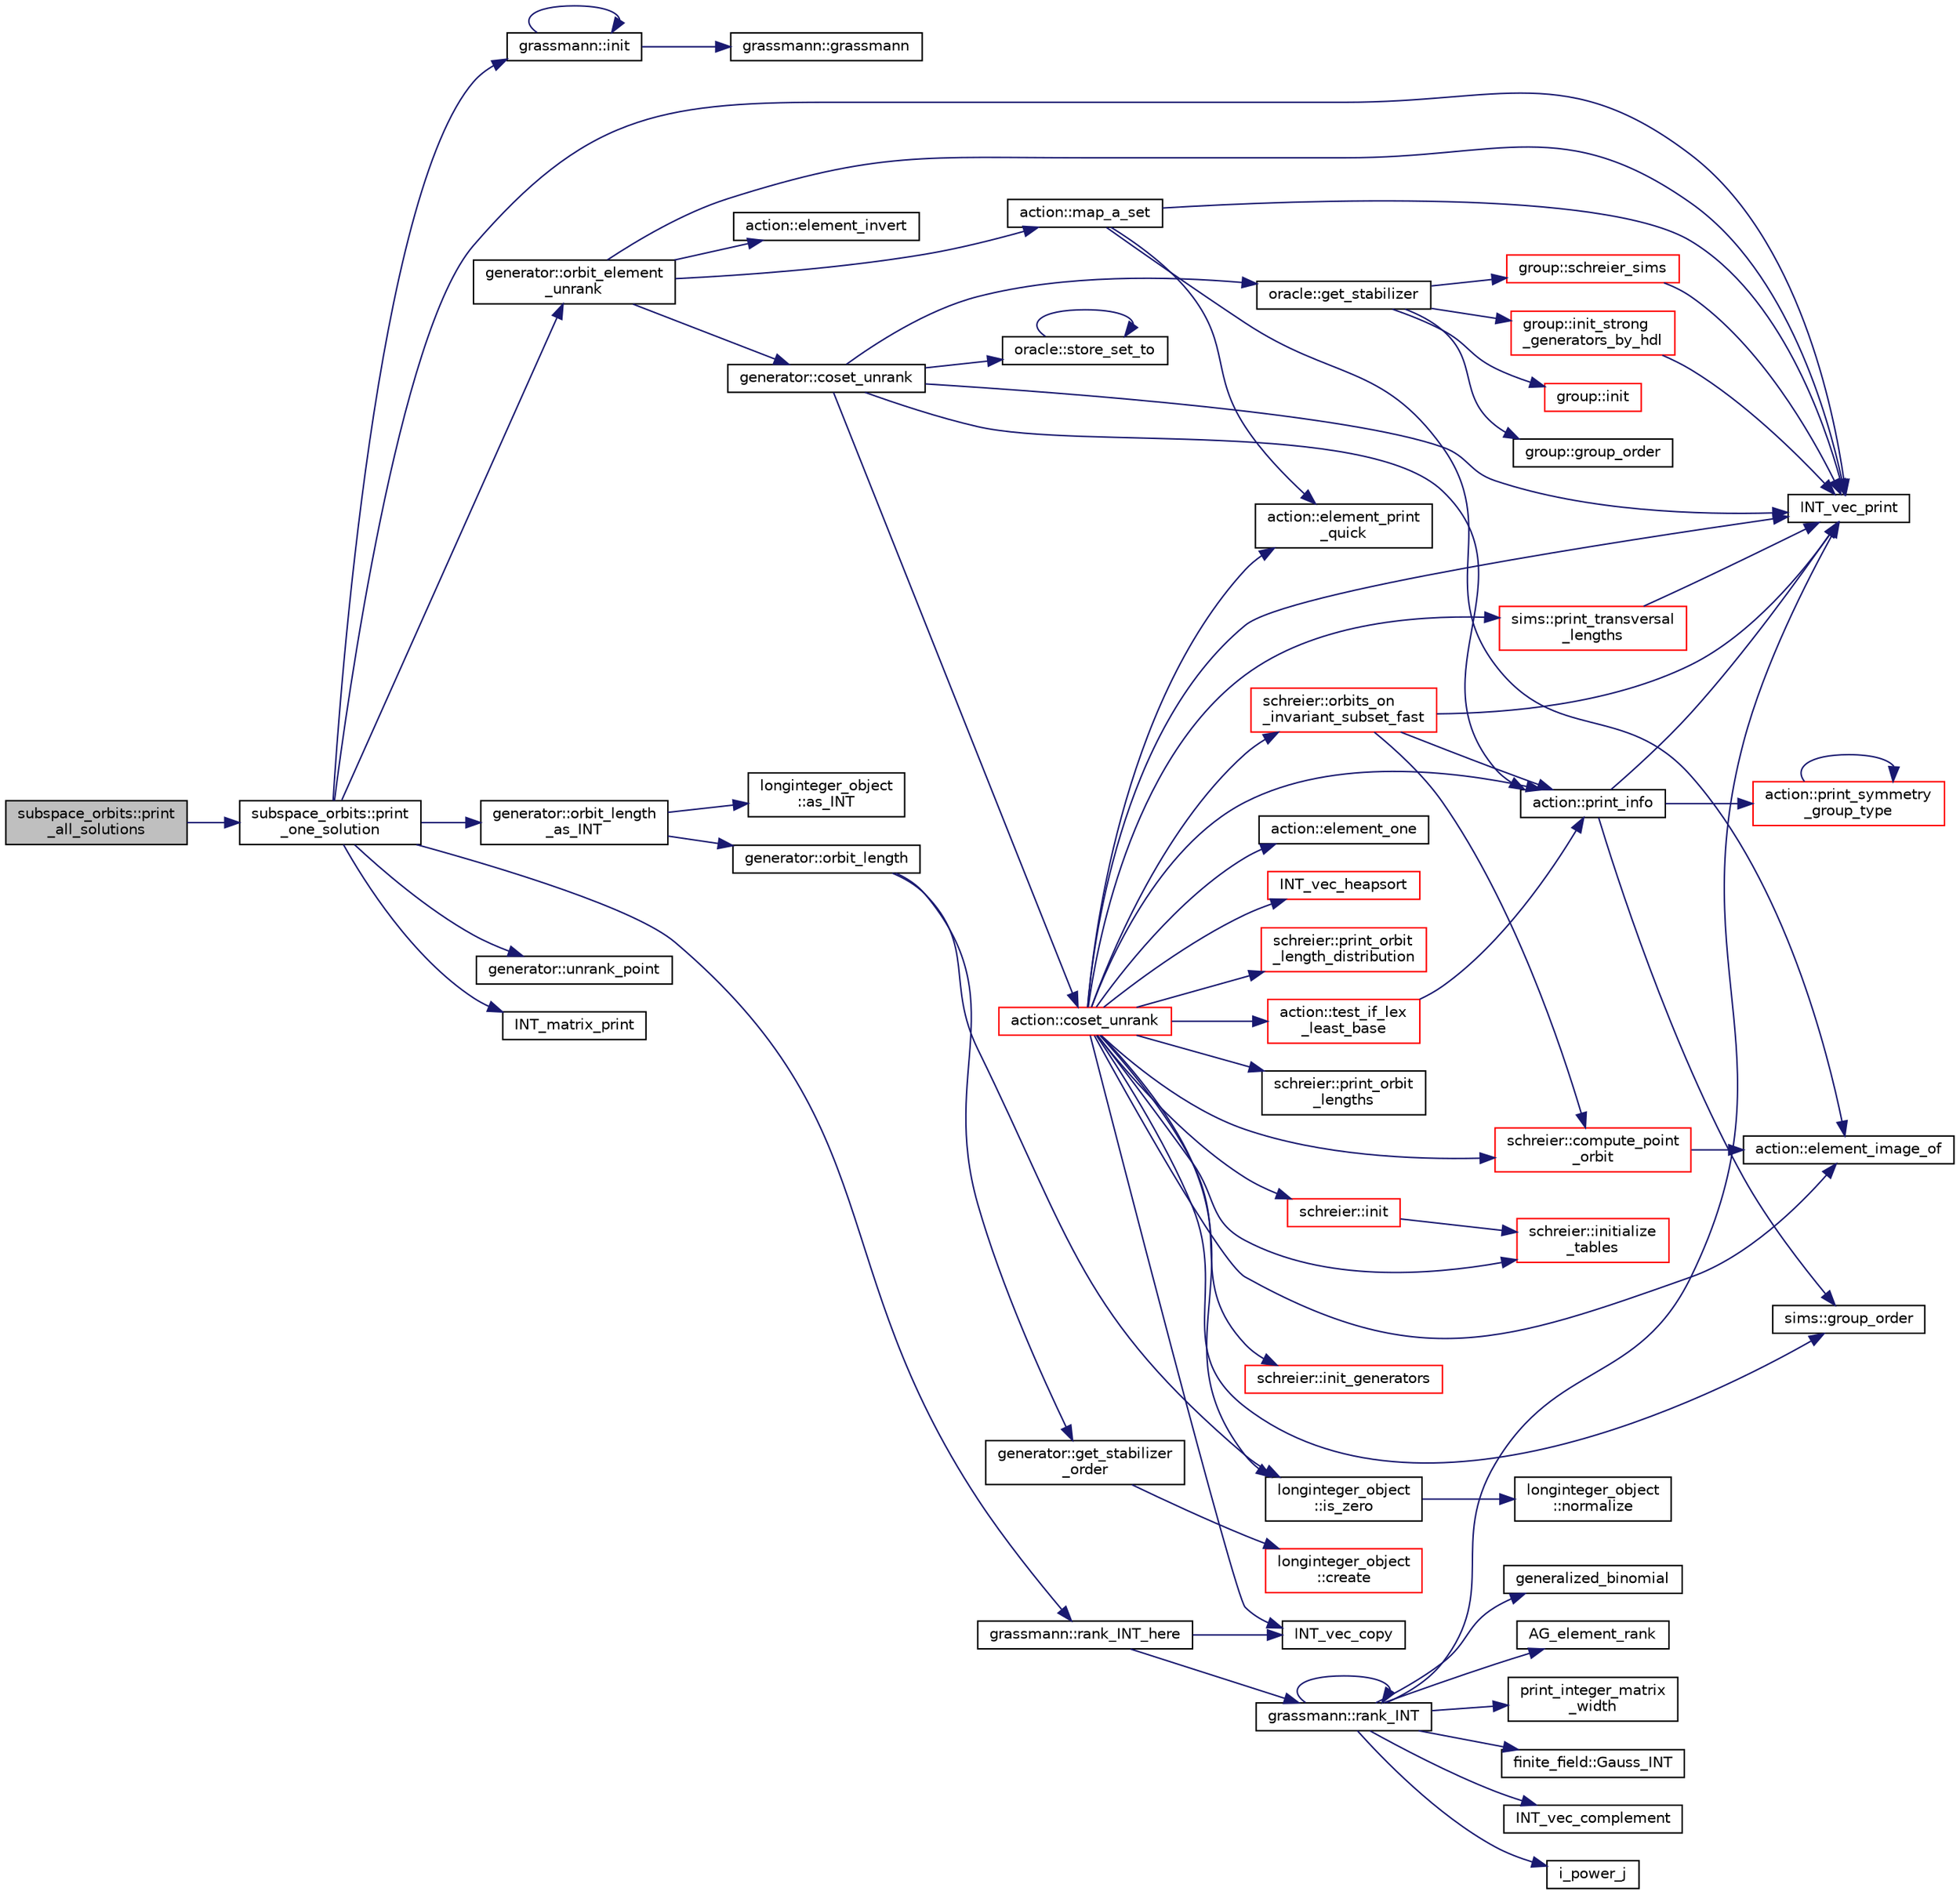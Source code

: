digraph "subspace_orbits::print_all_solutions"
{
  edge [fontname="Helvetica",fontsize="10",labelfontname="Helvetica",labelfontsize="10"];
  node [fontname="Helvetica",fontsize="10",shape=record];
  rankdir="LR";
  Node1034 [label="subspace_orbits::print\l_all_solutions",height=0.2,width=0.4,color="black", fillcolor="grey75", style="filled", fontcolor="black"];
  Node1034 -> Node1035 [color="midnightblue",fontsize="10",style="solid",fontname="Helvetica"];
  Node1035 [label="subspace_orbits::print\l_one_solution",height=0.2,width=0.4,color="black", fillcolor="white", style="filled",URL="$d2/d9f/classsubspace__orbits.html#a9047cdfdfc64339f714ffe5e12a4b35f"];
  Node1035 -> Node1036 [color="midnightblue",fontsize="10",style="solid",fontname="Helvetica"];
  Node1036 [label="grassmann::init",height=0.2,width=0.4,color="black", fillcolor="white", style="filled",URL="$df/d02/classgrassmann.html#a2e8cf7b9f203254493d7c2607c17d498"];
  Node1036 -> Node1037 [color="midnightblue",fontsize="10",style="solid",fontname="Helvetica"];
  Node1037 [label="grassmann::grassmann",height=0.2,width=0.4,color="black", fillcolor="white", style="filled",URL="$df/d02/classgrassmann.html#a252a85d3b74eb4fbd5771f4152a5f272"];
  Node1036 -> Node1036 [color="midnightblue",fontsize="10",style="solid",fontname="Helvetica"];
  Node1035 -> Node1038 [color="midnightblue",fontsize="10",style="solid",fontname="Helvetica"];
  Node1038 [label="INT_vec_print",height=0.2,width=0.4,color="black", fillcolor="white", style="filled",URL="$df/dbf/sajeeb_8_c.html#a79a5901af0b47dd0d694109543c027fe"];
  Node1035 -> Node1039 [color="midnightblue",fontsize="10",style="solid",fontname="Helvetica"];
  Node1039 [label="generator::orbit_length\l_as_INT",height=0.2,width=0.4,color="black", fillcolor="white", style="filled",URL="$d7/d73/classgenerator.html#aecb478b303fd91af6a914f541906da39"];
  Node1039 -> Node1040 [color="midnightblue",fontsize="10",style="solid",fontname="Helvetica"];
  Node1040 [label="generator::orbit_length",height=0.2,width=0.4,color="black", fillcolor="white", style="filled",URL="$d7/d73/classgenerator.html#a38a102d644c03c18ad901f1a815a7f6c"];
  Node1040 -> Node1041 [color="midnightblue",fontsize="10",style="solid",fontname="Helvetica"];
  Node1041 [label="generator::get_stabilizer\l_order",height=0.2,width=0.4,color="black", fillcolor="white", style="filled",URL="$d7/d73/classgenerator.html#a2a03fc974c76e47e999f3abc99e6b81d"];
  Node1041 -> Node1042 [color="midnightblue",fontsize="10",style="solid",fontname="Helvetica"];
  Node1042 [label="longinteger_object\l::create",height=0.2,width=0.4,color="red", fillcolor="white", style="filled",URL="$dd/d7e/classlonginteger__object.html#a95d2eebc60849c3963a49298b1f498c2"];
  Node1040 -> Node1048 [color="midnightblue",fontsize="10",style="solid",fontname="Helvetica"];
  Node1048 [label="longinteger_object\l::is_zero",height=0.2,width=0.4,color="black", fillcolor="white", style="filled",URL="$dd/d7e/classlonginteger__object.html#a0946732d08e5180a00480f4c40667101"];
  Node1048 -> Node1049 [color="midnightblue",fontsize="10",style="solid",fontname="Helvetica"];
  Node1049 [label="longinteger_object\l::normalize",height=0.2,width=0.4,color="black", fillcolor="white", style="filled",URL="$dd/d7e/classlonginteger__object.html#ae27040d862a5624e98fc9582daa889ee"];
  Node1039 -> Node1050 [color="midnightblue",fontsize="10",style="solid",fontname="Helvetica"];
  Node1050 [label="longinteger_object\l::as_INT",height=0.2,width=0.4,color="black", fillcolor="white", style="filled",URL="$dd/d7e/classlonginteger__object.html#afb992d4679a6741acc63c8bcba27971e"];
  Node1035 -> Node1051 [color="midnightblue",fontsize="10",style="solid",fontname="Helvetica"];
  Node1051 [label="generator::orbit_element\l_unrank",height=0.2,width=0.4,color="black", fillcolor="white", style="filled",URL="$d7/d73/classgenerator.html#a26a8d0b1964170e19dcbd37fa0a4957f"];
  Node1051 -> Node1052 [color="midnightblue",fontsize="10",style="solid",fontname="Helvetica"];
  Node1052 [label="generator::coset_unrank",height=0.2,width=0.4,color="black", fillcolor="white", style="filled",URL="$d7/d73/classgenerator.html#a489f02ee804f130f666029a46020aaf6"];
  Node1052 -> Node1053 [color="midnightblue",fontsize="10",style="solid",fontname="Helvetica"];
  Node1053 [label="action::print_info",height=0.2,width=0.4,color="black", fillcolor="white", style="filled",URL="$d2/d86/classaction.html#a6f89e493e5c5a32e5c3b8963d438ce86"];
  Node1053 -> Node1054 [color="midnightblue",fontsize="10",style="solid",fontname="Helvetica"];
  Node1054 [label="action::print_symmetry\l_group_type",height=0.2,width=0.4,color="red", fillcolor="white", style="filled",URL="$d2/d86/classaction.html#aed811766c7e64fe2c853df8b0b67aa6e"];
  Node1054 -> Node1054 [color="midnightblue",fontsize="10",style="solid",fontname="Helvetica"];
  Node1053 -> Node1038 [color="midnightblue",fontsize="10",style="solid",fontname="Helvetica"];
  Node1053 -> Node1056 [color="midnightblue",fontsize="10",style="solid",fontname="Helvetica"];
  Node1056 [label="sims::group_order",height=0.2,width=0.4,color="black", fillcolor="white", style="filled",URL="$d9/df3/classsims.html#aa442445175656570fa35febbe790efad"];
  Node1052 -> Node1057 [color="midnightblue",fontsize="10",style="solid",fontname="Helvetica"];
  Node1057 [label="oracle::store_set_to",height=0.2,width=0.4,color="black", fillcolor="white", style="filled",URL="$d7/da7/classoracle.html#a4489d03d342f31d1e64632ce4d0e700d"];
  Node1057 -> Node1057 [color="midnightblue",fontsize="10",style="solid",fontname="Helvetica"];
  Node1052 -> Node1038 [color="midnightblue",fontsize="10",style="solid",fontname="Helvetica"];
  Node1052 -> Node1058 [color="midnightblue",fontsize="10",style="solid",fontname="Helvetica"];
  Node1058 [label="oracle::get_stabilizer",height=0.2,width=0.4,color="black", fillcolor="white", style="filled",URL="$d7/da7/classoracle.html#a66344906577c7688e2e5f3d0c5748d2c"];
  Node1058 -> Node1059 [color="midnightblue",fontsize="10",style="solid",fontname="Helvetica"];
  Node1059 [label="group::init",height=0.2,width=0.4,color="red", fillcolor="white", style="filled",URL="$d1/db7/classgroup.html#a9f5de0500658e265332c7f62c0d3962d"];
  Node1058 -> Node1061 [color="midnightblue",fontsize="10",style="solid",fontname="Helvetica"];
  Node1061 [label="group::init_strong\l_generators_by_hdl",height=0.2,width=0.4,color="red", fillcolor="white", style="filled",URL="$d1/db7/classgroup.html#a65100d600cfb0955dae3582a2d6a2532"];
  Node1061 -> Node1038 [color="midnightblue",fontsize="10",style="solid",fontname="Helvetica"];
  Node1058 -> Node1068 [color="midnightblue",fontsize="10",style="solid",fontname="Helvetica"];
  Node1068 [label="group::schreier_sims",height=0.2,width=0.4,color="red", fillcolor="white", style="filled",URL="$d1/db7/classgroup.html#a224ed784f302897ca0c0e578446afa08"];
  Node1068 -> Node1038 [color="midnightblue",fontsize="10",style="solid",fontname="Helvetica"];
  Node1058 -> Node1084 [color="midnightblue",fontsize="10",style="solid",fontname="Helvetica"];
  Node1084 [label="group::group_order",height=0.2,width=0.4,color="black", fillcolor="white", style="filled",URL="$d1/db7/classgroup.html#a2d70bcf6a1495e7fb8e16ba7dfadb725"];
  Node1052 -> Node1085 [color="midnightblue",fontsize="10",style="solid",fontname="Helvetica"];
  Node1085 [label="action::coset_unrank",height=0.2,width=0.4,color="red", fillcolor="white", style="filled",URL="$d2/d86/classaction.html#aeabf488f671d4e77a8a892eb58d82b34"];
  Node1085 -> Node1053 [color="midnightblue",fontsize="10",style="solid",fontname="Helvetica"];
  Node1085 -> Node1056 [color="midnightblue",fontsize="10",style="solid",fontname="Helvetica"];
  Node1085 -> Node1086 [color="midnightblue",fontsize="10",style="solid",fontname="Helvetica"];
  Node1086 [label="action::test_if_lex\l_least_base",height=0.2,width=0.4,color="red", fillcolor="white", style="filled",URL="$d2/d86/classaction.html#afb63a2be19013fcf35337553d7c08eda"];
  Node1086 -> Node1053 [color="midnightblue",fontsize="10",style="solid",fontname="Helvetica"];
  Node1085 -> Node1553 [color="midnightblue",fontsize="10",style="solid",fontname="Helvetica"];
  Node1553 [label="sims::print_transversal\l_lengths",height=0.2,width=0.4,color="red", fillcolor="white", style="filled",URL="$d9/df3/classsims.html#a122d9276cad4b4fbb8ea6f7831d43020"];
  Node1553 -> Node1038 [color="midnightblue",fontsize="10",style="solid",fontname="Helvetica"];
  Node1085 -> Node1555 [color="midnightblue",fontsize="10",style="solid",fontname="Helvetica"];
  Node1555 [label="schreier::init",height=0.2,width=0.4,color="red", fillcolor="white", style="filled",URL="$d3/dd6/classschreier.html#a7443bebde2aa08acae16c0ff29c9abcf"];
  Node1555 -> Node1556 [color="midnightblue",fontsize="10",style="solid",fontname="Helvetica"];
  Node1556 [label="schreier::initialize\l_tables",height=0.2,width=0.4,color="red", fillcolor="white", style="filled",URL="$d3/dd6/classschreier.html#acccc16670f88b14ddc69856cd5c0b36d"];
  Node1085 -> Node1556 [color="midnightblue",fontsize="10",style="solid",fontname="Helvetica"];
  Node1085 -> Node1558 [color="midnightblue",fontsize="10",style="solid",fontname="Helvetica"];
  Node1558 [label="schreier::init_generators",height=0.2,width=0.4,color="red", fillcolor="white", style="filled",URL="$d3/dd6/classschreier.html#a04fd581636085a7414e1b5d1004e44e0"];
  Node1085 -> Node1076 [color="midnightblue",fontsize="10",style="solid",fontname="Helvetica"];
  Node1076 [label="action::element_print\l_quick",height=0.2,width=0.4,color="black", fillcolor="white", style="filled",URL="$d2/d86/classaction.html#a4844680cf6750396f76494a28655265b"];
  Node1085 -> Node1097 [color="midnightblue",fontsize="10",style="solid",fontname="Helvetica"];
  Node1097 [label="action::element_one",height=0.2,width=0.4,color="black", fillcolor="white", style="filled",URL="$d2/d86/classaction.html#a780a105daf04d6d1fe7e2f63b3c88e3b"];
  Node1085 -> Node1128 [color="midnightblue",fontsize="10",style="solid",fontname="Helvetica"];
  Node1128 [label="INT_vec_copy",height=0.2,width=0.4,color="black", fillcolor="white", style="filled",URL="$df/dbf/sajeeb_8_c.html#ac2d875e27e009af6ec04d17254d11075"];
  Node1085 -> Node1440 [color="midnightblue",fontsize="10",style="solid",fontname="Helvetica"];
  Node1440 [label="INT_vec_heapsort",height=0.2,width=0.4,color="red", fillcolor="white", style="filled",URL="$d5/de2/foundations_2data__structures_2data__structures_8h.html#a3590ad9987f801fbfc94634300182f39"];
  Node1085 -> Node1038 [color="midnightblue",fontsize="10",style="solid",fontname="Helvetica"];
  Node1085 -> Node1559 [color="midnightblue",fontsize="10",style="solid",fontname="Helvetica"];
  Node1559 [label="schreier::compute_point\l_orbit",height=0.2,width=0.4,color="red", fillcolor="white", style="filled",URL="$d3/dd6/classschreier.html#a429138e463c8c25dddd8557340ed9edd"];
  Node1559 -> Node1082 [color="midnightblue",fontsize="10",style="solid",fontname="Helvetica"];
  Node1082 [label="action::element_image_of",height=0.2,width=0.4,color="black", fillcolor="white", style="filled",URL="$d2/d86/classaction.html#ae09559d4537a048fc860f8a74a31393d"];
  Node1085 -> Node1564 [color="midnightblue",fontsize="10",style="solid",fontname="Helvetica"];
  Node1564 [label="schreier::orbits_on\l_invariant_subset_fast",height=0.2,width=0.4,color="red", fillcolor="white", style="filled",URL="$d3/dd6/classschreier.html#ada89df0b995b15f149a9aa3b2f571861"];
  Node1564 -> Node1053 [color="midnightblue",fontsize="10",style="solid",fontname="Helvetica"];
  Node1564 -> Node1559 [color="midnightblue",fontsize="10",style="solid",fontname="Helvetica"];
  Node1564 -> Node1038 [color="midnightblue",fontsize="10",style="solid",fontname="Helvetica"];
  Node1085 -> Node1566 [color="midnightblue",fontsize="10",style="solid",fontname="Helvetica"];
  Node1566 [label="schreier::print_orbit\l_length_distribution",height=0.2,width=0.4,color="red", fillcolor="white", style="filled",URL="$d3/dd6/classschreier.html#a0464626aa62056d355b34898518c4589"];
  Node1085 -> Node1569 [color="midnightblue",fontsize="10",style="solid",fontname="Helvetica"];
  Node1569 [label="schreier::print_orbit\l_lengths",height=0.2,width=0.4,color="black", fillcolor="white", style="filled",URL="$d3/dd6/classschreier.html#a8c7409ed71c0d8f234555eec3bc028a3"];
  Node1085 -> Node1048 [color="midnightblue",fontsize="10",style="solid",fontname="Helvetica"];
  Node1085 -> Node1082 [color="midnightblue",fontsize="10",style="solid",fontname="Helvetica"];
  Node1051 -> Node1108 [color="midnightblue",fontsize="10",style="solid",fontname="Helvetica"];
  Node1108 [label="action::element_invert",height=0.2,width=0.4,color="black", fillcolor="white", style="filled",URL="$d2/d86/classaction.html#aa4bd01e338497714586636751fcef436"];
  Node1051 -> Node1445 [color="midnightblue",fontsize="10",style="solid",fontname="Helvetica"];
  Node1445 [label="action::map_a_set",height=0.2,width=0.4,color="black", fillcolor="white", style="filled",URL="$d2/d86/classaction.html#a600e542e5aeca2a46f18110e027947e0"];
  Node1445 -> Node1076 [color="midnightblue",fontsize="10",style="solid",fontname="Helvetica"];
  Node1445 -> Node1038 [color="midnightblue",fontsize="10",style="solid",fontname="Helvetica"];
  Node1445 -> Node1082 [color="midnightblue",fontsize="10",style="solid",fontname="Helvetica"];
  Node1051 -> Node1038 [color="midnightblue",fontsize="10",style="solid",fontname="Helvetica"];
  Node1035 -> Node1588 [color="midnightblue",fontsize="10",style="solid",fontname="Helvetica"];
  Node1588 [label="generator::unrank_point",height=0.2,width=0.4,color="black", fillcolor="white", style="filled",URL="$d7/d73/classgenerator.html#ad8842983b197430759b0588712c26693"];
  Node1035 -> Node1162 [color="midnightblue",fontsize="10",style="solid",fontname="Helvetica"];
  Node1162 [label="INT_matrix_print",height=0.2,width=0.4,color="black", fillcolor="white", style="filled",URL="$d5/db4/io__and__os_8h.html#afd4180a24bef3a2b584668a4eaf607ff"];
  Node1035 -> Node1471 [color="midnightblue",fontsize="10",style="solid",fontname="Helvetica"];
  Node1471 [label="grassmann::rank_INT_here",height=0.2,width=0.4,color="black", fillcolor="white", style="filled",URL="$df/d02/classgrassmann.html#aaeab144aec85ec523f5a4d614a86d8d7"];
  Node1471 -> Node1128 [color="midnightblue",fontsize="10",style="solid",fontname="Helvetica"];
  Node1471 -> Node1156 [color="midnightblue",fontsize="10",style="solid",fontname="Helvetica"];
  Node1156 [label="grassmann::rank_INT",height=0.2,width=0.4,color="black", fillcolor="white", style="filled",URL="$df/d02/classgrassmann.html#a1fa95ce7ecebd48b04c7a0dc75491184"];
  Node1156 -> Node1120 [color="midnightblue",fontsize="10",style="solid",fontname="Helvetica"];
  Node1120 [label="print_integer_matrix\l_width",height=0.2,width=0.4,color="black", fillcolor="white", style="filled",URL="$d5/db4/io__and__os_8h.html#aa78f3e73fc2179251bd15adbcc31573f"];
  Node1156 -> Node1137 [color="midnightblue",fontsize="10",style="solid",fontname="Helvetica"];
  Node1137 [label="finite_field::Gauss_INT",height=0.2,width=0.4,color="black", fillcolor="white", style="filled",URL="$df/d5a/classfinite__field.html#adb676d2e80341b53751326e3a58beb11"];
  Node1156 -> Node1038 [color="midnightblue",fontsize="10",style="solid",fontname="Helvetica"];
  Node1156 -> Node1149 [color="midnightblue",fontsize="10",style="solid",fontname="Helvetica"];
  Node1149 [label="INT_vec_complement",height=0.2,width=0.4,color="black", fillcolor="white", style="filled",URL="$d5/db4/io__and__os_8h.html#a2a0a724647575fcd3090c763985eb81a"];
  Node1156 -> Node1148 [color="midnightblue",fontsize="10",style="solid",fontname="Helvetica"];
  Node1148 [label="i_power_j",height=0.2,width=0.4,color="black", fillcolor="white", style="filled",URL="$de/dc5/algebra__and__number__theory_8h.html#a39b321523e8957d701618bb5cac542b5"];
  Node1156 -> Node1147 [color="midnightblue",fontsize="10",style="solid",fontname="Helvetica"];
  Node1147 [label="generalized_binomial",height=0.2,width=0.4,color="black", fillcolor="white", style="filled",URL="$d2/d7c/combinatorics_8_c.html#a24762dc22e45175d18ec1ec1d2556ae8"];
  Node1156 -> Node1156 [color="midnightblue",fontsize="10",style="solid",fontname="Helvetica"];
  Node1156 -> Node1117 [color="midnightblue",fontsize="10",style="solid",fontname="Helvetica"];
  Node1117 [label="AG_element_rank",height=0.2,width=0.4,color="black", fillcolor="white", style="filled",URL="$d4/d67/geometry_8h.html#ab2ac908d07dd8038fd996e26bdc75c17"];
}
